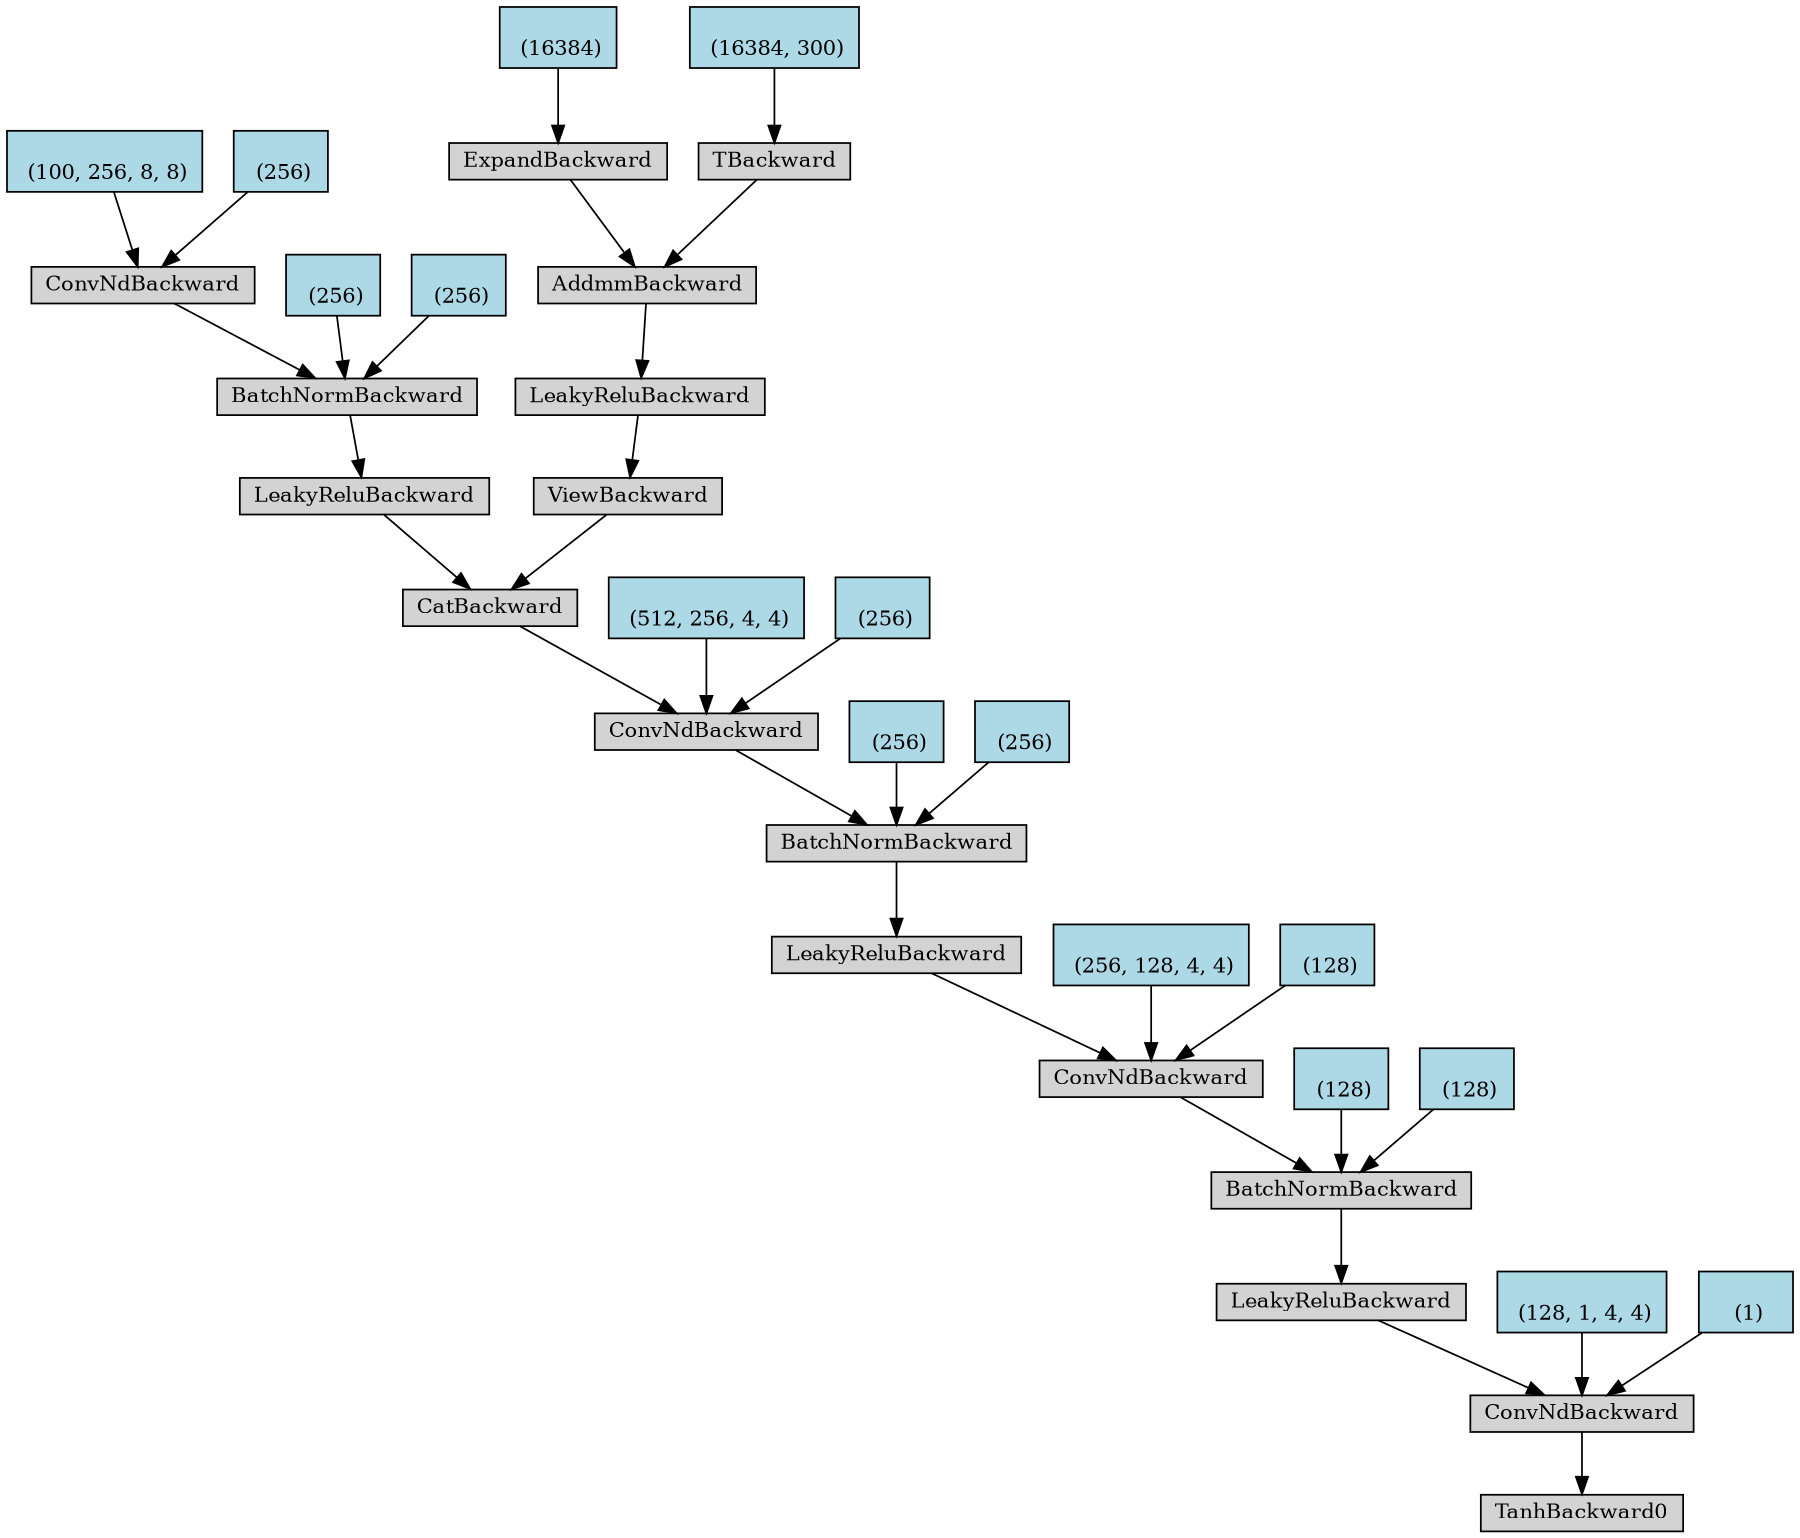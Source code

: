 digraph {
	graph [size="12,12"]
	node [align=left fontsize=12 height=0.2 ranksep=0.1 shape=box style=filled]
	140322551978528 [label=TanhBackward0]
	140322551978192 -> 140322551978528
	140322551978192 [label=ConvNdBackward]
	140322551977352 -> 140322551978192
	140322551977352 [label=LeakyReluBackward]
	140322551976456 -> 140322551977352
	140322551976456 [label=BatchNormBackward]
	140322551977296 -> 140322551976456
	140322551977296 [label=ConvNdBackward]
	140322551976680 -> 140322551977296
	140322551976680 [label=LeakyReluBackward]
	140322552086424 -> 140322551976680
	140322552086424 [label=BatchNormBackward]
	140322552085024 -> 140322552086424
	140322552085024 [label=ConvNdBackward]
	140322552084016 -> 140322552085024
	140322552084016 [label=CatBackward]
	140322552084128 -> 140322552084016
	140322552084128 [label=LeakyReluBackward]
	140322552083512 -> 140322552084128
	140322552083512 [label=BatchNormBackward]
	140322552085808 -> 140322552083512
	140322552085808 [label=ConvNdBackward]
	140322552085920 -> 140322552085808
	140322552085920 [label="
 (100, 256, 8, 8)" fillcolor=lightblue]
	140322552085248 -> 140322552085808
	140322552085248 [label="
 (256)" fillcolor=lightblue]
	140322552085976 -> 140322552083512
	140322552085976 [label="
 (256)" fillcolor=lightblue]
	140322552085752 -> 140322552083512
	140322552085752 [label="
 (256)" fillcolor=lightblue]
	140322552084296 -> 140322552084016
	140322552084296 [label=ViewBackward]
	140322552086312 -> 140322552084296
	140322552086312 [label=LeakyReluBackward]
	140322552085136 -> 140322552086312
	140322552085136 [label=AddmmBackward]
	140322552085304 -> 140322552085136
	140322552085304 [label=ExpandBackward]
	140322552086200 -> 140322552085304
	140322552086200 [label="
 (16384)" fillcolor=lightblue]
	140322552084968 -> 140322552085136
	140322552084968 [label=TBackward]
	140322552084352 -> 140322552084968
	140322552084352 [label="
 (16384, 300)" fillcolor=lightblue]
	140322552083904 -> 140322552085024
	140322552083904 [label="
 (512, 256, 4, 4)" fillcolor=lightblue]
	140322552084464 -> 140322552085024
	140322552084464 [label="
 (256)" fillcolor=lightblue]
	140322552085360 -> 140322552086424
	140322552085360 [label="
 (256)" fillcolor=lightblue]
	140322552082952 -> 140322552086424
	140322552082952 [label="
 (256)" fillcolor=lightblue]
	140322551979424 -> 140322551977296
	140322551979424 [label="
 (256, 128, 4, 4)" fillcolor=lightblue]
	140322551976344 -> 140322551977296
	140322551976344 [label="
 (128)" fillcolor=lightblue]
	140322551978640 -> 140322551976456
	140322551978640 [label="
 (128)" fillcolor=lightblue]
	140322551976232 -> 140322551976456
	140322551976232 [label="
 (128)" fillcolor=lightblue]
	140322551979200 -> 140322551978192
	140322551979200 [label="
 (128, 1, 4, 4)" fillcolor=lightblue]
	140322551978976 -> 140322551978192
	140322551978976 [label="
 (1)" fillcolor=lightblue]
}

